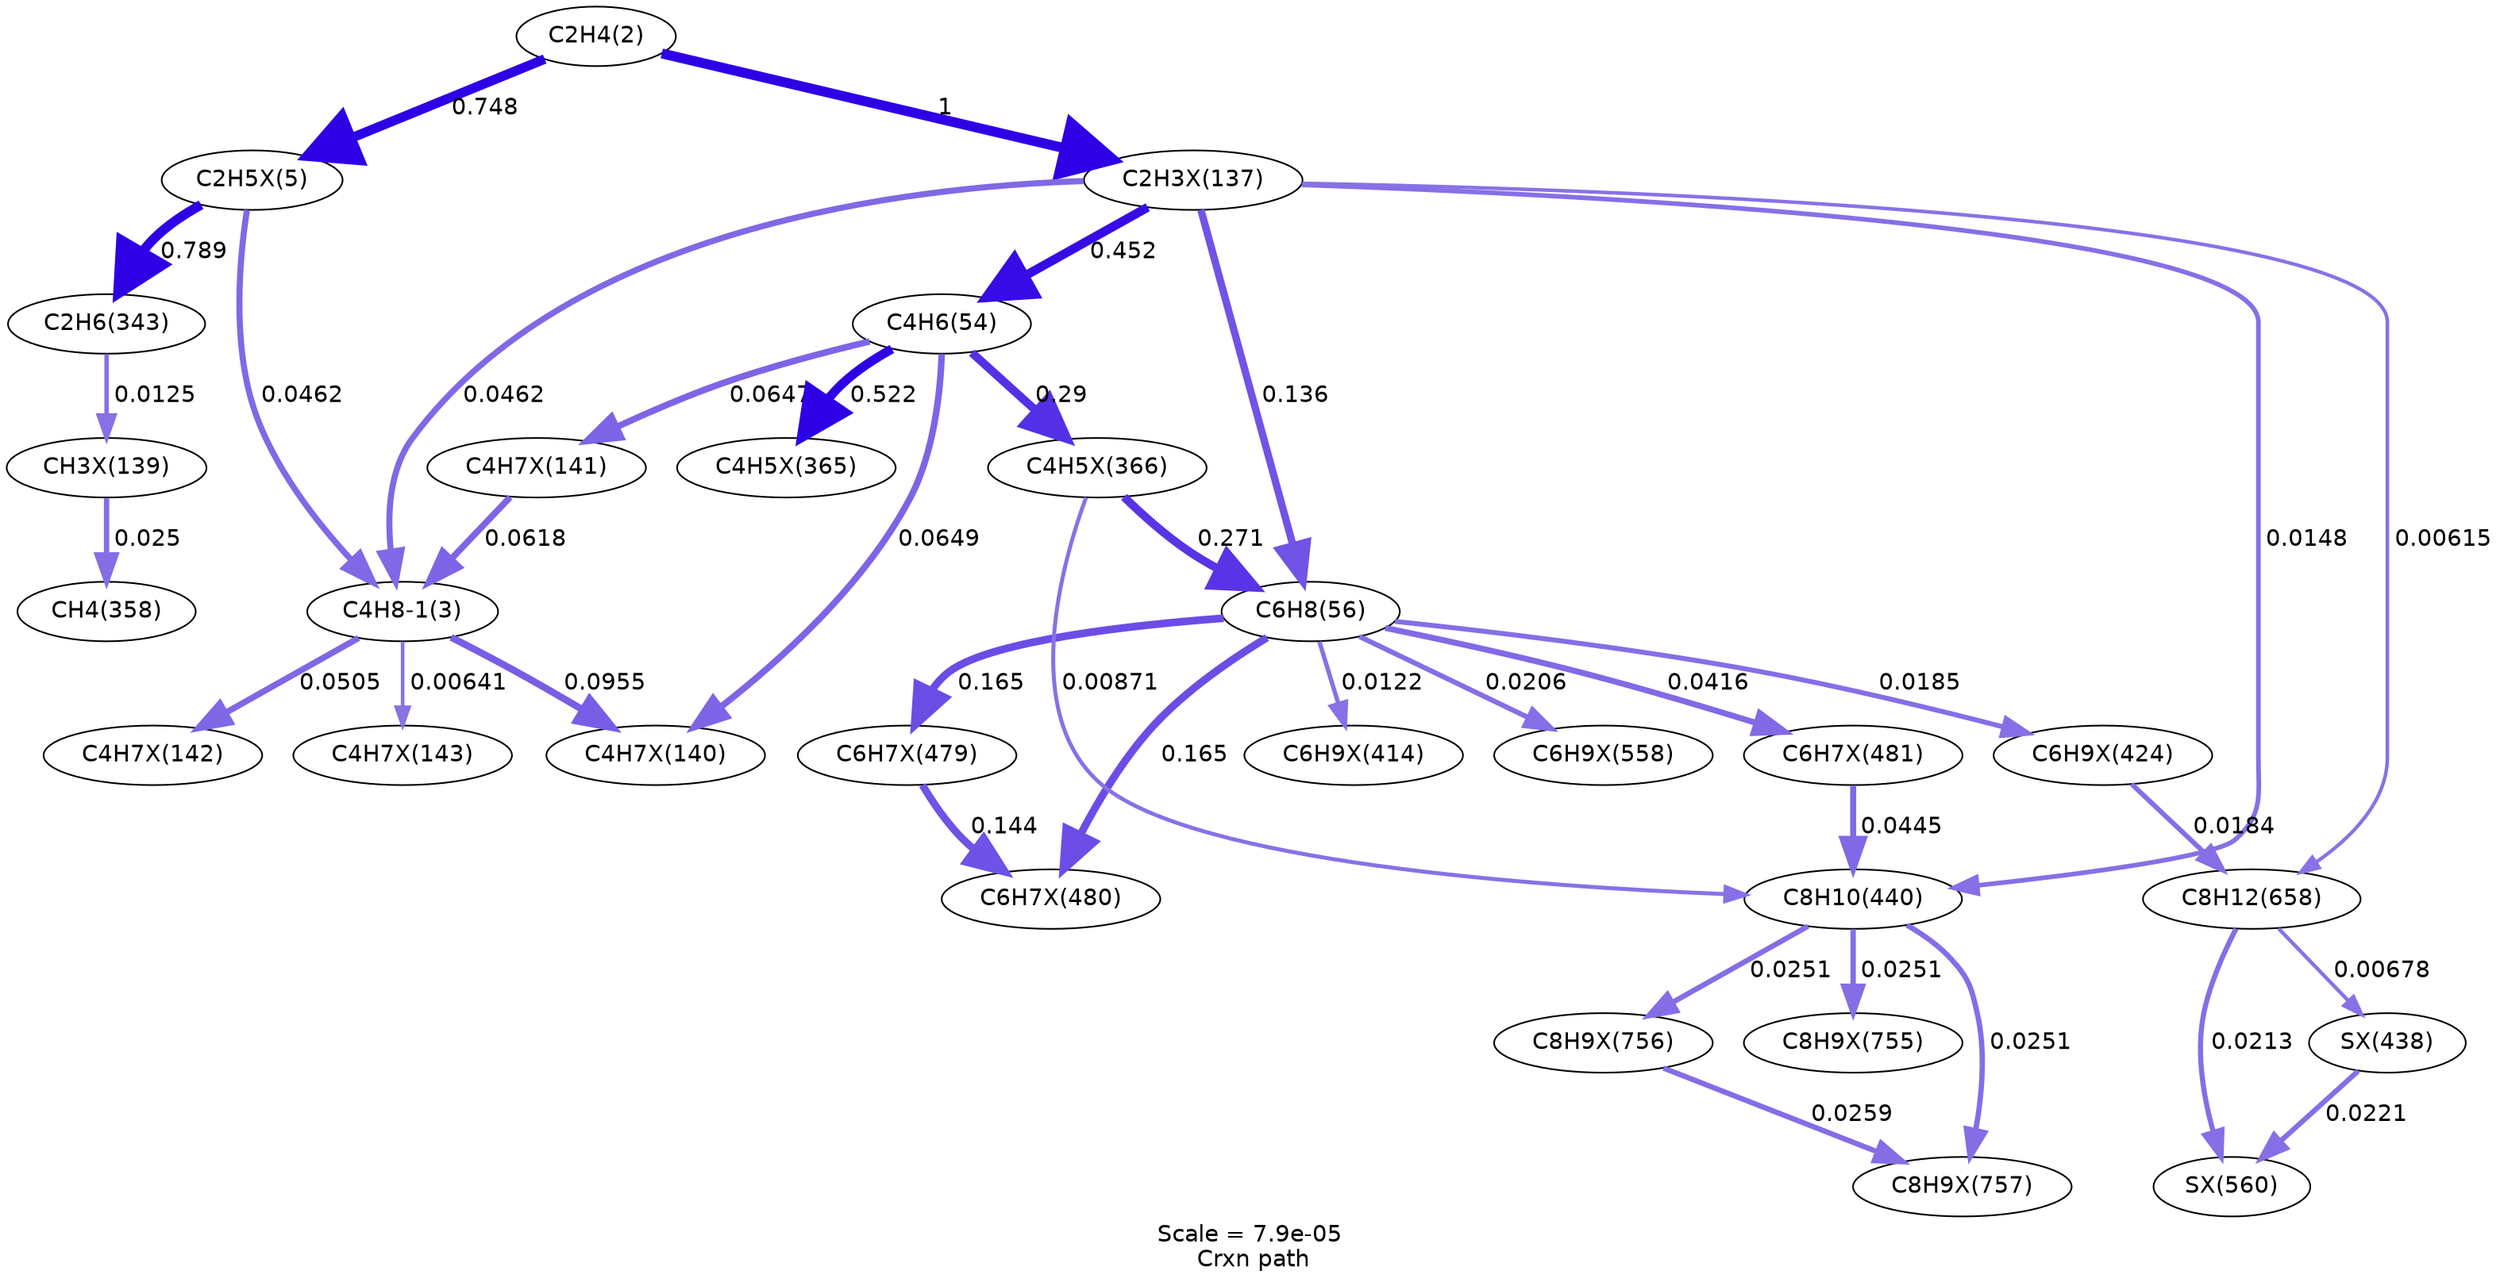 digraph reaction_paths {
center=1;
s5 -> s22[fontname="Helvetica", style="setlinewidth(5.78)", arrowsize=2.89, color="0.7, 1.25, 0.9"
, label=" 0.748"];
s5 -> s24[fontname="Helvetica", style="setlinewidth(6)", arrowsize=3, color="0.7, 1.5, 0.9"
, label=" 1"];
s22 -> s6[fontname="Helvetica", style="setlinewidth(3.68)", arrowsize=1.84, color="0.7, 0.546, 0.9"
, label=" 0.0462"];
s22 -> s17[fontname="Helvetica", style="setlinewidth(5.82)", arrowsize=2.91, color="0.7, 1.29, 0.9"
, label=" 0.789"];
s24 -> s6[fontname="Helvetica", style="setlinewidth(3.68)", arrowsize=1.84, color="0.7, 0.546, 0.9"
, label=" 0.0462"];
s24 -> s14[fontname="Helvetica", style="setlinewidth(5.4)", arrowsize=2.7, color="0.7, 0.952, 0.9"
, label=" 0.452"];
s24 -> s15[fontname="Helvetica", style="setlinewidth(4.49)", arrowsize=2.25, color="0.7, 0.636, 0.9"
, label=" 0.136"];
s24 -> s19[fontname="Helvetica", style="setlinewidth(2.82)", arrowsize=1.41, color="0.7, 0.515, 0.9"
, label=" 0.0148"];
s24 -> s20[fontname="Helvetica", style="setlinewidth(2.16)", arrowsize=1.08, color="0.7, 0.506, 0.9"
, label=" 0.00615"];
s6 -> s26[fontname="Helvetica", style="setlinewidth(4.23)", arrowsize=2.11, color="0.7, 0.595, 0.9"
, label=" 0.0955"];
s27 -> s6[fontname="Helvetica", style="setlinewidth(3.9)", arrowsize=1.95, color="0.7, 0.562, 0.9"
, label=" 0.0618"];
s6 -> s29[fontname="Helvetica", style="setlinewidth(2.19)", arrowsize=1.09, color="0.7, 0.506, 0.9"
, label=" 0.00641"];
s6 -> s28[fontname="Helvetica", style="setlinewidth(3.75)", arrowsize=1.87, color="0.7, 0.551, 0.9"
, label=" 0.0505"];
s17 -> s25[fontname="Helvetica", style="setlinewidth(2.69)", arrowsize=1.35, color="0.7, 0.512, 0.9"
, label=" 0.0125"];
s14 -> s31[fontname="Helvetica", style="setlinewidth(5.07)", arrowsize=2.53, color="0.7, 0.79, 0.9"
, label=" 0.29"];
s14 -> s30[fontname="Helvetica", style="setlinewidth(5.51)", arrowsize=2.75, color="0.7, 1.02, 0.9"
, label=" 0.522"];
s14 -> s26[fontname="Helvetica", style="setlinewidth(3.94)", arrowsize=1.97, color="0.7, 0.565, 0.9"
, label=" 0.0649"];
s14 -> s27[fontname="Helvetica", style="setlinewidth(3.93)", arrowsize=1.97, color="0.7, 0.565, 0.9"
, label=" 0.0647"];
s31 -> s15[fontname="Helvetica", style="setlinewidth(5.02)", arrowsize=2.51, color="0.7, 0.771, 0.9"
, label=" 0.271"];
s31 -> s19[fontname="Helvetica", style="setlinewidth(2.42)", arrowsize=1.21, color="0.7, 0.509, 0.9"
, label=" 0.00871"];
s15 -> s37[fontname="Helvetica", style="setlinewidth(3.6)", arrowsize=1.8, color="0.7, 0.542, 0.9"
, label=" 0.0416"];
s15 -> s36[fontname="Helvetica", style="setlinewidth(4.64)", arrowsize=2.32, color="0.7, 0.665, 0.9"
, label=" 0.165"];
s15 -> s35[fontname="Helvetica", style="setlinewidth(4.64)", arrowsize=2.32, color="0.7, 0.665, 0.9"
, label=" 0.165"];
s15 -> s32[fontname="Helvetica", style="setlinewidth(2.67)", arrowsize=1.34, color="0.7, 0.512, 0.9"
, label=" 0.0122"];
s15 -> s33[fontname="Helvetica", style="setlinewidth(2.99)", arrowsize=1.49, color="0.7, 0.519, 0.9"
, label=" 0.0185"];
s15 -> s38[fontname="Helvetica", style="setlinewidth(3.07)", arrowsize=1.53, color="0.7, 0.521, 0.9"
, label=" 0.0206"];
s37 -> s19[fontname="Helvetica", style="setlinewidth(3.65)", arrowsize=1.83, color="0.7, 0.545, 0.9"
, label=" 0.0445"];
s35 -> s36[fontname="Helvetica", style="setlinewidth(4.54)", arrowsize=2.27, color="0.7, 0.644, 0.9"
, label=" 0.144"];
s19 -> s42[fontname="Helvetica", style="setlinewidth(3.22)", arrowsize=1.61, color="0.7, 0.525, 0.9"
, label=" 0.0251"];
s19 -> s41[fontname="Helvetica", style="setlinewidth(3.22)", arrowsize=1.61, color="0.7, 0.525, 0.9"
, label=" 0.0251"];
s19 -> s40[fontname="Helvetica", style="setlinewidth(3.22)", arrowsize=1.61, color="0.7, 0.525, 0.9"
, label=" 0.0251"];
s41 -> s42[fontname="Helvetica", style="setlinewidth(3.24)", arrowsize=1.62, color="0.7, 0.526, 0.9"
, label=" 0.0259"];
s33 -> s20[fontname="Helvetica", style="setlinewidth(2.99)", arrowsize=1.49, color="0.7, 0.518, 0.9"
, label=" 0.0184"];
s20 -> s39[fontname="Helvetica", style="setlinewidth(3.09)", arrowsize=1.55, color="0.7, 0.521, 0.9"
, label=" 0.0213"];
s20 -> s34[fontname="Helvetica", style="setlinewidth(2.23)", arrowsize=1.12, color="0.7, 0.507, 0.9"
, label=" 0.00678"];
s34 -> s39[fontname="Helvetica", style="setlinewidth(3.12)", arrowsize=1.56, color="0.7, 0.522, 0.9"
, label=" 0.0221"];
s25 -> s18[fontname="Helvetica", style="setlinewidth(3.22)", arrowsize=1.61, color="0.7, 0.525, 0.9"
, label=" 0.025"];
s5 [ fontname="Helvetica", label="C2H4(2)"];
s6 [ fontname="Helvetica", label="C4H8-1(3)"];
s14 [ fontname="Helvetica", label="C4H6(54)"];
s15 [ fontname="Helvetica", label="C6H8(56)"];
s17 [ fontname="Helvetica", label="C2H6(343)"];
s18 [ fontname="Helvetica", label="CH4(358)"];
s19 [ fontname="Helvetica", label="C8H10(440)"];
s20 [ fontname="Helvetica", label="C8H12(658)"];
s22 [ fontname="Helvetica", label="C2H5X(5)"];
s24 [ fontname="Helvetica", label="C2H3X(137)"];
s25 [ fontname="Helvetica", label="CH3X(139)"];
s26 [ fontname="Helvetica", label="C4H7X(140)"];
s27 [ fontname="Helvetica", label="C4H7X(141)"];
s28 [ fontname="Helvetica", label="C4H7X(142)"];
s29 [ fontname="Helvetica", label="C4H7X(143)"];
s30 [ fontname="Helvetica", label="C4H5X(365)"];
s31 [ fontname="Helvetica", label="C4H5X(366)"];
s32 [ fontname="Helvetica", label="C6H9X(414)"];
s33 [ fontname="Helvetica", label="C6H9X(424)"];
s34 [ fontname="Helvetica", label="SX(438)"];
s35 [ fontname="Helvetica", label="C6H7X(479)"];
s36 [ fontname="Helvetica", label="C6H7X(480)"];
s37 [ fontname="Helvetica", label="C6H7X(481)"];
s38 [ fontname="Helvetica", label="C6H9X(558)"];
s39 [ fontname="Helvetica", label="SX(560)"];
s40 [ fontname="Helvetica", label="C8H9X(755)"];
s41 [ fontname="Helvetica", label="C8H9X(756)"];
s42 [ fontname="Helvetica", label="C8H9X(757)"];
 label = "Scale = 7.9e-05\l Crxn path";
 fontname = "Helvetica";
}
